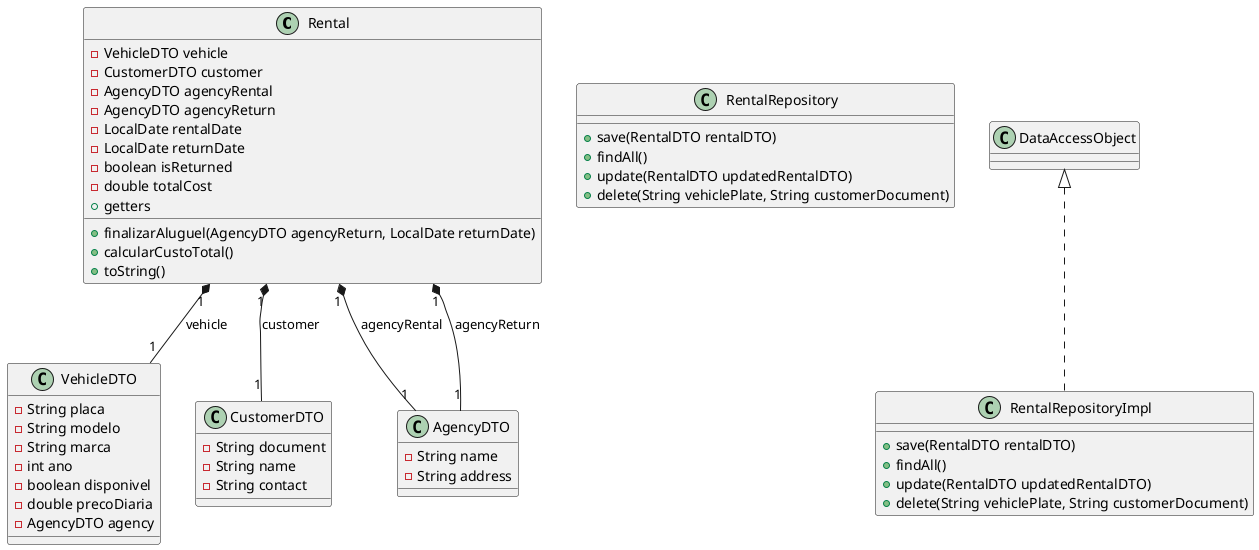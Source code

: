 @startuml
class Rental {
    -VehicleDTO vehicle
    -CustomerDTO customer
    -AgencyDTO agencyRental
    -AgencyDTO agencyReturn
    -LocalDate rentalDate
    -LocalDate returnDate
    -boolean isReturned
    -double totalCost
    +finalizarAluguel(AgencyDTO agencyReturn, LocalDate returnDate)
    +calcularCustoTotal()
    +toString()
    +getters
}

class RentalRepository {
    +save(RentalDTO rentalDTO)
    +findAll()
    +update(RentalDTO updatedRentalDTO)
    +delete(String vehiclePlate, String customerDocument)
}

class RentalRepositoryImpl {
    +save(RentalDTO rentalDTO)
    +findAll()
    +update(RentalDTO updatedRentalDTO)
    +delete(String vehiclePlate, String customerDocument)
}

class VehicleDTO {
    -String placa
    -String modelo
    -String marca
    -int ano
    -boolean disponivel
    -double precoDiaria
    -AgencyDTO agency
}

class CustomerDTO {
    -String document
    -String name
    -String contact
}

class AgencyDTO {
    -String name
    -String address
}

DataAccessObject <|.. RentalRepositoryImpl

Rental "1" *-- "1" VehicleDTO : vehicle
Rental "1" *-- "1" CustomerDTO : customer
Rental "1" *-- "1" AgencyDTO : agencyRental
Rental "1" *-- "1" AgencyDTO : agencyReturn
@enduml

